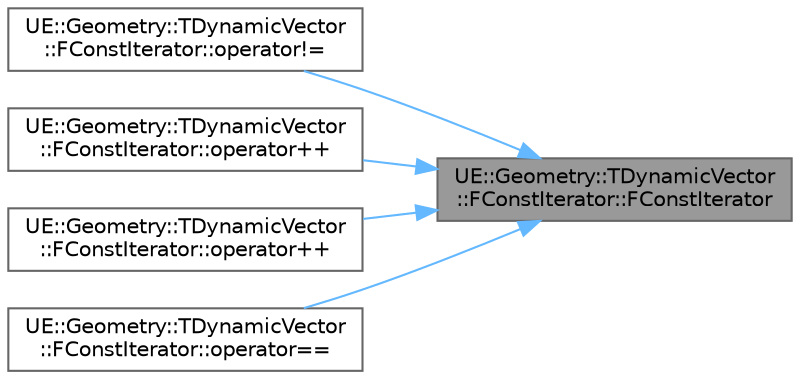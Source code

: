digraph "UE::Geometry::TDynamicVector::FConstIterator::FConstIterator"
{
 // INTERACTIVE_SVG=YES
 // LATEX_PDF_SIZE
  bgcolor="transparent";
  edge [fontname=Helvetica,fontsize=10,labelfontname=Helvetica,labelfontsize=10];
  node [fontname=Helvetica,fontsize=10,shape=box,height=0.2,width=0.4];
  rankdir="RL";
  Node1 [id="Node000001",label="UE::Geometry::TDynamicVector\l::FConstIterator::FConstIterator",height=0.2,width=0.4,color="gray40", fillcolor="grey60", style="filled", fontcolor="black",tooltip=" "];
  Node1 -> Node2 [id="edge1_Node000001_Node000002",dir="back",color="steelblue1",style="solid",tooltip=" "];
  Node2 [id="Node000002",label="UE::Geometry::TDynamicVector\l::FConstIterator::operator!=",height=0.2,width=0.4,color="grey40", fillcolor="white", style="filled",URL="$dd/d78/classUE_1_1Geometry_1_1TDynamicVector_1_1FConstIterator.html#accba3d6aa4ee2254bc3e5ec27854478d",tooltip=" "];
  Node1 -> Node3 [id="edge2_Node000001_Node000003",dir="back",color="steelblue1",style="solid",tooltip=" "];
  Node3 [id="Node000003",label="UE::Geometry::TDynamicVector\l::FConstIterator::operator++",height=0.2,width=0.4,color="grey40", fillcolor="white", style="filled",URL="$dd/d78/classUE_1_1Geometry_1_1TDynamicVector_1_1FConstIterator.html#afec476b0013b40bd38997198cdaef697",tooltip=" "];
  Node1 -> Node4 [id="edge3_Node000001_Node000004",dir="back",color="steelblue1",style="solid",tooltip=" "];
  Node4 [id="Node000004",label="UE::Geometry::TDynamicVector\l::FConstIterator::operator++",height=0.2,width=0.4,color="grey40", fillcolor="white", style="filled",URL="$dd/d78/classUE_1_1Geometry_1_1TDynamicVector_1_1FConstIterator.html#a7194f9f9bdf98c00f6cd242f71f1b00d",tooltip=" "];
  Node1 -> Node5 [id="edge4_Node000001_Node000005",dir="back",color="steelblue1",style="solid",tooltip=" "];
  Node5 [id="Node000005",label="UE::Geometry::TDynamicVector\l::FConstIterator::operator==",height=0.2,width=0.4,color="grey40", fillcolor="white", style="filled",URL="$dd/d78/classUE_1_1Geometry_1_1TDynamicVector_1_1FConstIterator.html#ab5febb81bef10f769a6c856a902e1fac",tooltip=" "];
}
